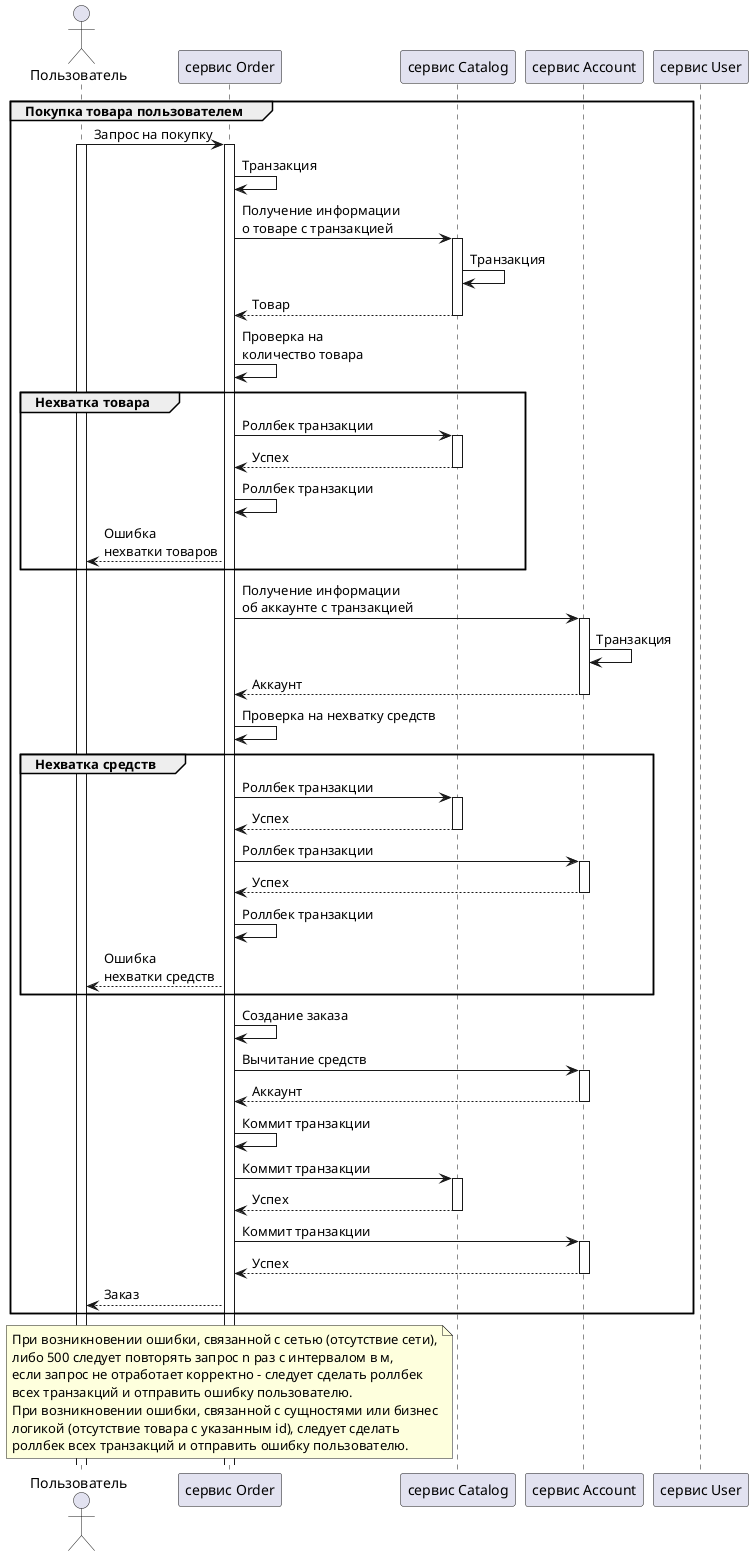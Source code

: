 @startuml
'https://plantuml.com/sequence-diagram

actor "Пользователь" as user
participant "сервис Order" as orderService
participant "сервис Catalog" as catalogService
participant "сервис Account" as accountService
participant "сервис User" as userService

group Покупка товара пользователем
    user -> orderService: Запрос на покупку
    activate user
    activate orderService
    orderService -> orderService: Транзакция
    orderService -> catalogService: Получение информации\nо товаре с транзакцией
    activate catalogService
    catalogService -> catalogService: Транзакция
    orderService <-- catalogService: Товар
    deactivate catalogService
    orderService -> orderService: Проверка на\nколичество товара
    group Нехватка товара
        orderService -> catalogService: Роллбек транзакции
        activate catalogService
        orderService <-- catalogService: Успех
        deactivate catalogService
        orderService -> orderService: Роллбек транзакции
        user <-- orderService: Ошибка\nнехватки товаров
    end group
    orderService -> accountService: Получение информации\nоб аккаунте с транзакцией
    activate accountService
    accountService -> accountService: Транзакция
    orderService <-- accountService: Аккаунт
    deactivate accountService
    orderService -> orderService: Проверка на нехватку средств
    group Нехватка средств
        orderService -> catalogService: Роллбек транзакции
        activate catalogService
        orderService <-- catalogService: Успех
        deactivate catalogService
        orderService -> accountService: Роллбек транзакции
        activate accountService
        orderService <-- accountService: Успех
        deactivate accountService
        orderService -> orderService: Роллбек транзакции
        user <-- orderService: Ошибка\nнехватки средств
    end group
    orderService -> orderService: Создание заказа
    orderService -> accountService: Вычитание средств
    activate accountService
    orderService <-- accountService: Аккаунт
    deactivate accountService
    orderService -> orderService: Коммит транзакции
    orderService -> catalogService: Коммит транзакции
    activate catalogService
    orderService <-- catalogService: Успех
    deactivate catalogService
    orderService -> accountService: Коммит транзакции
    activate accountService
    orderService <-- accountService: Успех
    deactivate accountService
    user <-- orderService: Заказ
end group

note over orderService
При возникновении ошибки, связанной с сетью (отсутствие сети),
либо 500 следует повторять запрос n раз с интервалом в м,
если запрос не отработает корректно - следует сделать роллбек
всех транзакций и отправить ошибку пользователю.
При возникновении ошибки, связанной с сущностями или бизнес
логикой (отсутствие товара с указанным id), следует сделать
роллбек всех транзакций и отправить ошибку пользователю.
end note

@enduml
